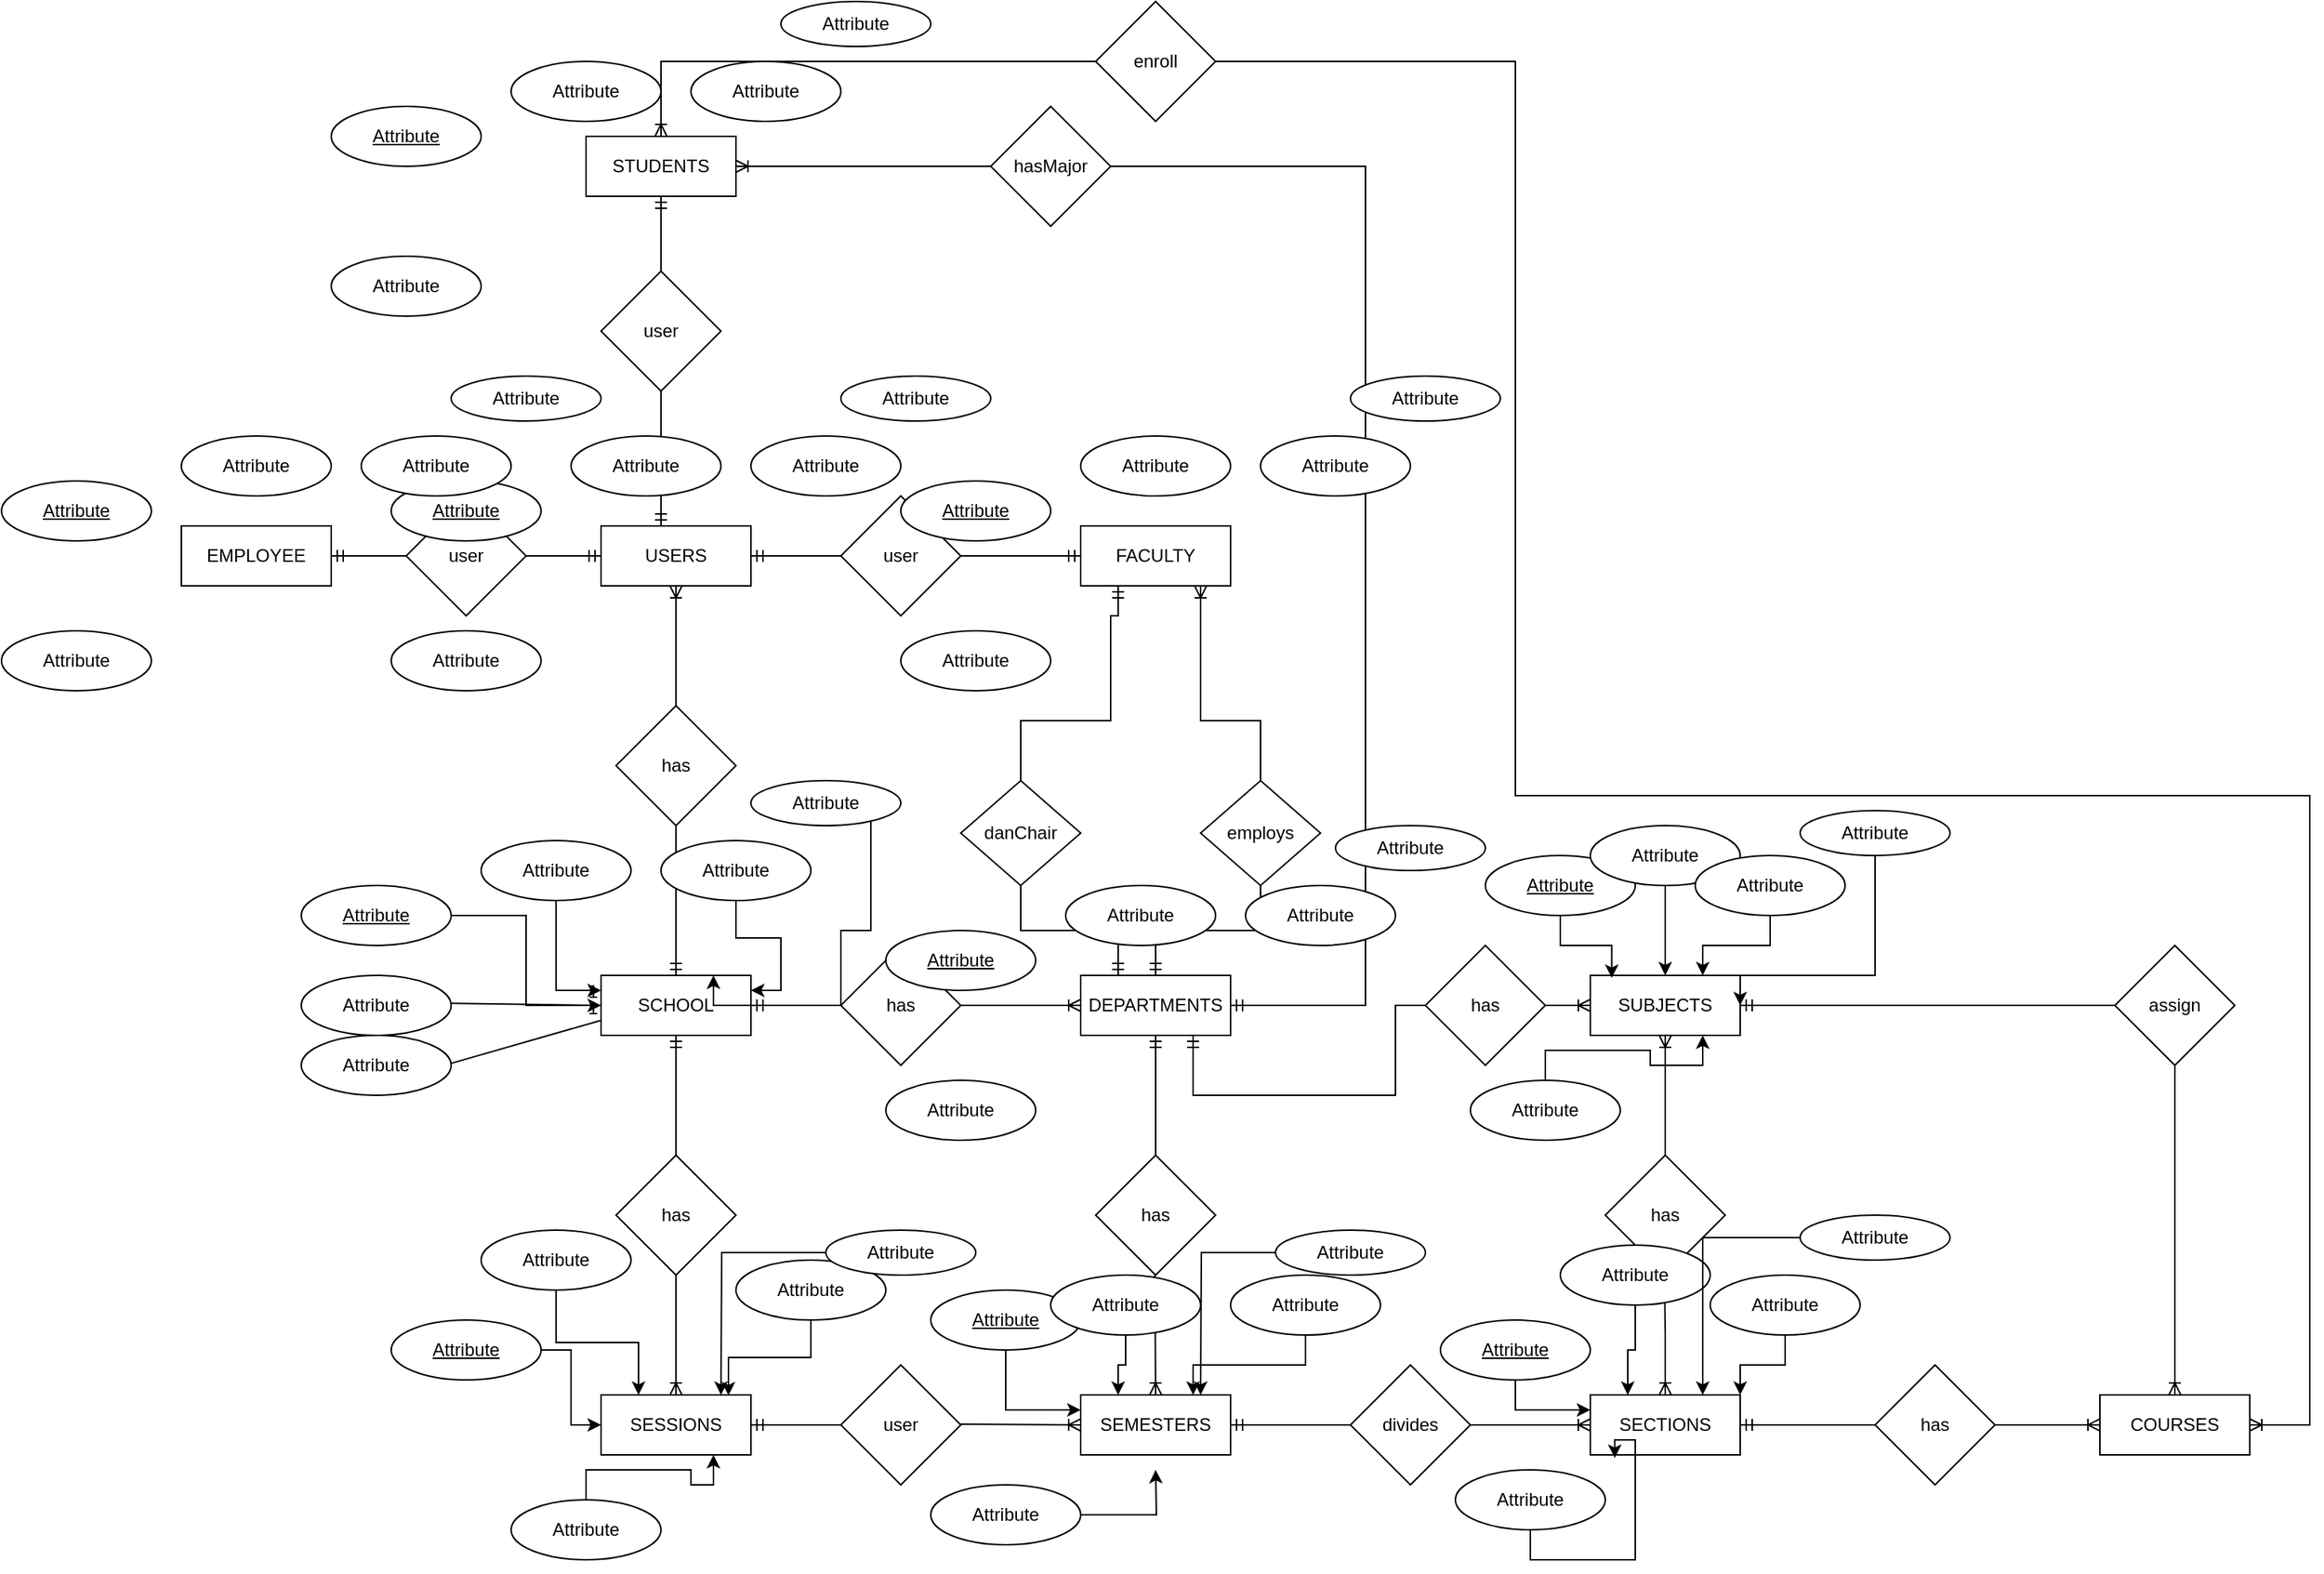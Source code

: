 <mxfile version="21.6.5" type="github">
  <diagram id="R2lEEEUBdFMjLlhIrx00" name="Page-1">
    <mxGraphModel dx="2025" dy="645" grid="1" gridSize="10" guides="1" tooltips="1" connect="1" arrows="1" fold="1" page="1" pageScale="1" pageWidth="850" pageHeight="1100" math="0" shadow="0" extFonts="Permanent Marker^https://fonts.googleapis.com/css?family=Permanent+Marker">
      <root>
        <mxCell id="0" />
        <mxCell id="1" parent="0" />
        <mxCell id="ZyE_ZItKhcC6v-lNAR3k-2" value="SCHOOL" style="whiteSpace=wrap;html=1;align=center;" vertex="1" parent="1">
          <mxGeometry x="290" y="880" width="100" height="40" as="geometry" />
        </mxCell>
        <mxCell id="ZyE_ZItKhcC6v-lNAR3k-3" value="has" style="rhombus;whiteSpace=wrap;html=1;" vertex="1" parent="1">
          <mxGeometry x="300" y="700" width="80" height="80" as="geometry" />
        </mxCell>
        <mxCell id="ZyE_ZItKhcC6v-lNAR3k-5" value="" style="endArrow=none;html=1;rounded=0;entryX=0.5;entryY=1;entryDx=0;entryDy=0;exitX=0.5;exitY=0;exitDx=0;exitDy=0;startArrow=ERmandOne;startFill=0;" edge="1" parent="1" source="ZyE_ZItKhcC6v-lNAR3k-2" target="ZyE_ZItKhcC6v-lNAR3k-3">
          <mxGeometry relative="1" as="geometry">
            <mxPoint x="210" y="850" as="sourcePoint" />
            <mxPoint x="370" y="850" as="targetPoint" />
          </mxGeometry>
        </mxCell>
        <mxCell id="ZyE_ZItKhcC6v-lNAR3k-9" value="USERS" style="whiteSpace=wrap;html=1;align=center;" vertex="1" parent="1">
          <mxGeometry x="290" y="580" width="100" height="40" as="geometry" />
        </mxCell>
        <mxCell id="ZyE_ZItKhcC6v-lNAR3k-11" value="" style="endArrow=none;html=1;rounded=0;exitX=0.5;exitY=1;exitDx=0;exitDy=0;entryX=0.5;entryY=0;entryDx=0;entryDy=0;startArrow=ERoneToMany;startFill=0;" edge="1" parent="1" source="ZyE_ZItKhcC6v-lNAR3k-9" target="ZyE_ZItKhcC6v-lNAR3k-3">
          <mxGeometry relative="1" as="geometry">
            <mxPoint x="450" y="640" as="sourcePoint" />
            <mxPoint x="610" y="640" as="targetPoint" />
          </mxGeometry>
        </mxCell>
        <mxCell id="ZyE_ZItKhcC6v-lNAR3k-13" value="" style="endArrow=none;html=1;rounded=0;exitX=0.4;exitY=0;exitDx=0;exitDy=0;exitPerimeter=0;startArrow=ERmandOne;startFill=0;entryX=0.5;entryY=1;entryDx=0;entryDy=0;" edge="1" parent="1" source="ZyE_ZItKhcC6v-lNAR3k-9" target="ZyE_ZItKhcC6v-lNAR3k-17">
          <mxGeometry relative="1" as="geometry">
            <mxPoint x="450" y="640" as="sourcePoint" />
            <mxPoint x="280" y="520" as="targetPoint" />
          </mxGeometry>
        </mxCell>
        <mxCell id="ZyE_ZItKhcC6v-lNAR3k-17" value="user" style="rhombus;whiteSpace=wrap;html=1;" vertex="1" parent="1">
          <mxGeometry x="290" y="410" width="80" height="80" as="geometry" />
        </mxCell>
        <mxCell id="ZyE_ZItKhcC6v-lNAR3k-24" value="STUDENTS" style="whiteSpace=wrap;html=1;align=center;" vertex="1" parent="1">
          <mxGeometry x="280" y="320" width="100" height="40" as="geometry" />
        </mxCell>
        <mxCell id="ZyE_ZItKhcC6v-lNAR3k-28" value="" style="endArrow=none;html=1;rounded=0;exitX=0.5;exitY=1;exitDx=0;exitDy=0;startArrow=ERmandOne;startFill=0;entryX=0.5;entryY=0;entryDx=0;entryDy=0;" edge="1" parent="1" source="ZyE_ZItKhcC6v-lNAR3k-24" target="ZyE_ZItKhcC6v-lNAR3k-17">
          <mxGeometry relative="1" as="geometry">
            <mxPoint x="280" y="430" as="sourcePoint" />
            <mxPoint x="280" y="430" as="targetPoint" />
          </mxGeometry>
        </mxCell>
        <mxCell id="ZyE_ZItKhcC6v-lNAR3k-30" value="user" style="rhombus;whiteSpace=wrap;html=1;direction=south;" vertex="1" parent="1">
          <mxGeometry x="450" y="560" width="80" height="80" as="geometry" />
        </mxCell>
        <mxCell id="ZyE_ZItKhcC6v-lNAR3k-31" value="FACULTY" style="whiteSpace=wrap;html=1;align=center;" vertex="1" parent="1">
          <mxGeometry x="610" y="580" width="100" height="40" as="geometry" />
        </mxCell>
        <mxCell id="ZyE_ZItKhcC6v-lNAR3k-32" value="" style="endArrow=none;html=1;rounded=0;exitX=0;exitY=0.5;exitDx=0;exitDy=0;startArrow=ERmandOne;startFill=0;entryX=0.5;entryY=0;entryDx=0;entryDy=0;" edge="1" parent="1" source="ZyE_ZItKhcC6v-lNAR3k-31" target="ZyE_ZItKhcC6v-lNAR3k-30">
          <mxGeometry relative="1" as="geometry">
            <mxPoint x="440" y="520" as="sourcePoint" />
            <mxPoint x="440" y="520" as="targetPoint" />
          </mxGeometry>
        </mxCell>
        <mxCell id="ZyE_ZItKhcC6v-lNAR3k-35" value="" style="endArrow=none;html=1;rounded=0;exitX=1;exitY=0.5;exitDx=0;exitDy=0;startArrow=ERmandOne;startFill=0;entryX=0.5;entryY=1;entryDx=0;entryDy=0;" edge="1" parent="1" source="ZyE_ZItKhcC6v-lNAR3k-9" target="ZyE_ZItKhcC6v-lNAR3k-30">
          <mxGeometry relative="1" as="geometry">
            <mxPoint x="360" y="600" as="sourcePoint" />
            <mxPoint x="360" y="540" as="targetPoint" />
          </mxGeometry>
        </mxCell>
        <mxCell id="ZyE_ZItKhcC6v-lNAR3k-37" value="EMPLOYEE" style="whiteSpace=wrap;html=1;align=center;" vertex="1" parent="1">
          <mxGeometry x="10" y="580" width="100" height="40" as="geometry" />
        </mxCell>
        <mxCell id="ZyE_ZItKhcC6v-lNAR3k-38" value="" style="endArrow=none;html=1;rounded=0;exitX=1;exitY=0.5;exitDx=0;exitDy=0;startArrow=ERmandOne;startFill=0;entryX=0.5;entryY=1;entryDx=0;entryDy=0;" edge="1" parent="1" source="ZyE_ZItKhcC6v-lNAR3k-37" target="ZyE_ZItKhcC6v-lNAR3k-36">
          <mxGeometry relative="1" as="geometry">
            <mxPoint x="10" y="600" as="sourcePoint" />
            <mxPoint x="10" y="600" as="targetPoint" />
          </mxGeometry>
        </mxCell>
        <mxCell id="ZyE_ZItKhcC6v-lNAR3k-40" value="" style="endArrow=none;html=1;rounded=0;exitX=0;exitY=0.5;exitDx=0;exitDy=0;startArrow=ERmandOne;startFill=0;" edge="1" parent="1" source="ZyE_ZItKhcC6v-lNAR3k-9" target="ZyE_ZItKhcC6v-lNAR3k-36">
          <mxGeometry relative="1" as="geometry">
            <mxPoint x="250" y="600" as="sourcePoint" />
            <mxPoint x="160" y="600" as="targetPoint" />
          </mxGeometry>
        </mxCell>
        <mxCell id="ZyE_ZItKhcC6v-lNAR3k-36" value="user" style="rhombus;whiteSpace=wrap;html=1;direction=south;" vertex="1" parent="1">
          <mxGeometry x="160" y="560" width="80" height="80" as="geometry" />
        </mxCell>
        <mxCell id="ZyE_ZItKhcC6v-lNAR3k-43" value="SESSIONS" style="whiteSpace=wrap;html=1;align=center;" vertex="1" parent="1">
          <mxGeometry x="290" y="1160" width="100" height="40" as="geometry" />
        </mxCell>
        <mxCell id="ZyE_ZItKhcC6v-lNAR3k-47" value="" style="edgeStyle=orthogonalEdgeStyle;rounded=0;orthogonalLoop=1;jettySize=auto;html=1;endArrow=ERmandOne;endFill=0;" edge="1" parent="1" source="ZyE_ZItKhcC6v-lNAR3k-44" target="ZyE_ZItKhcC6v-lNAR3k-2">
          <mxGeometry relative="1" as="geometry" />
        </mxCell>
        <mxCell id="ZyE_ZItKhcC6v-lNAR3k-48" value="" style="edgeStyle=orthogonalEdgeStyle;rounded=0;orthogonalLoop=1;jettySize=auto;html=1;endArrow=ERoneToMany;endFill=0;" edge="1" parent="1" source="ZyE_ZItKhcC6v-lNAR3k-44" target="ZyE_ZItKhcC6v-lNAR3k-43">
          <mxGeometry relative="1" as="geometry" />
        </mxCell>
        <mxCell id="ZyE_ZItKhcC6v-lNAR3k-44" value="has" style="rhombus;whiteSpace=wrap;html=1;" vertex="1" parent="1">
          <mxGeometry x="300" y="1000" width="80" height="80" as="geometry" />
        </mxCell>
        <mxCell id="ZyE_ZItKhcC6v-lNAR3k-49" value="" style="endArrow=none;html=1;rounded=0;exitX=1;exitY=0.5;exitDx=0;exitDy=0;startArrow=ERmandOne;startFill=0;entryX=0.5;entryY=1;entryDx=0;entryDy=0;" edge="1" target="ZyE_ZItKhcC6v-lNAR3k-50" parent="1">
          <mxGeometry relative="1" as="geometry">
            <mxPoint x="390" y="900" as="sourcePoint" />
            <mxPoint x="360" y="840" as="targetPoint" />
          </mxGeometry>
        </mxCell>
        <mxCell id="ZyE_ZItKhcC6v-lNAR3k-50" value="has" style="rhombus;whiteSpace=wrap;html=1;direction=south;" vertex="1" parent="1">
          <mxGeometry x="450" y="860" width="80" height="80" as="geometry" />
        </mxCell>
        <mxCell id="ZyE_ZItKhcC6v-lNAR3k-51" value="" style="endArrow=none;html=1;rounded=0;exitX=0;exitY=0.5;exitDx=0;exitDy=0;startArrow=ERoneToMany;startFill=0;entryX=0.5;entryY=0;entryDx=0;entryDy=0;" edge="1" source="ZyE_ZItKhcC6v-lNAR3k-52" target="ZyE_ZItKhcC6v-lNAR3k-50" parent="1">
          <mxGeometry relative="1" as="geometry">
            <mxPoint x="440" y="820" as="sourcePoint" />
            <mxPoint x="440" y="820" as="targetPoint" />
          </mxGeometry>
        </mxCell>
        <mxCell id="ZyE_ZItKhcC6v-lNAR3k-52" value="DEPARTMENTS" style="whiteSpace=wrap;html=1;align=center;" vertex="1" parent="1">
          <mxGeometry x="610" y="880" width="100" height="40" as="geometry" />
        </mxCell>
        <mxCell id="ZyE_ZItKhcC6v-lNAR3k-53" value="" style="edgeStyle=orthogonalEdgeStyle;rounded=0;orthogonalLoop=1;jettySize=auto;html=1;endArrow=ERmandOne;endFill=0;" edge="1" source="ZyE_ZItKhcC6v-lNAR3k-54" parent="1">
          <mxGeometry relative="1" as="geometry">
            <mxPoint x="660" y="920" as="targetPoint" />
          </mxGeometry>
        </mxCell>
        <mxCell id="ZyE_ZItKhcC6v-lNAR3k-54" value="has" style="rhombus;whiteSpace=wrap;html=1;" vertex="1" parent="1">
          <mxGeometry x="620" y="1000" width="80" height="80" as="geometry" />
        </mxCell>
        <mxCell id="ZyE_ZItKhcC6v-lNAR3k-55" value="SEMESTERS" style="whiteSpace=wrap;html=1;align=center;" vertex="1" parent="1">
          <mxGeometry x="610" y="1160" width="100" height="40" as="geometry" />
        </mxCell>
        <mxCell id="ZyE_ZItKhcC6v-lNAR3k-56" value="" style="edgeStyle=orthogonalEdgeStyle;rounded=0;orthogonalLoop=1;jettySize=auto;html=1;endArrow=ERoneToMany;endFill=0;entryX=0.5;entryY=0;entryDx=0;entryDy=0;" edge="1" parent="1" target="ZyE_ZItKhcC6v-lNAR3k-55">
          <mxGeometry relative="1" as="geometry">
            <mxPoint x="659.5" y="1080" as="sourcePoint" />
            <mxPoint x="659.5" y="1140" as="targetPoint" />
            <Array as="points" />
          </mxGeometry>
        </mxCell>
        <mxCell id="ZyE_ZItKhcC6v-lNAR3k-61" value="" style="endArrow=none;html=1;rounded=0;exitX=1;exitY=0.5;exitDx=0;exitDy=0;startArrow=ERmandOne;startFill=0;entryX=0.5;entryY=1;entryDx=0;entryDy=0;" edge="1" target="ZyE_ZItKhcC6v-lNAR3k-62" parent="1">
          <mxGeometry relative="1" as="geometry">
            <mxPoint x="390" y="1180" as="sourcePoint" />
            <mxPoint x="360" y="1120" as="targetPoint" />
          </mxGeometry>
        </mxCell>
        <mxCell id="ZyE_ZItKhcC6v-lNAR3k-62" value="user" style="rhombus;whiteSpace=wrap;html=1;direction=south;" vertex="1" parent="1">
          <mxGeometry x="450" y="1140" width="80" height="80" as="geometry" />
        </mxCell>
        <mxCell id="ZyE_ZItKhcC6v-lNAR3k-64" value="" style="endArrow=none;html=1;rounded=0;exitX=0;exitY=0.5;exitDx=0;exitDy=0;startArrow=ERoneToMany;startFill=0;entryX=0.5;entryY=0;entryDx=0;entryDy=0;" edge="1" parent="1" source="ZyE_ZItKhcC6v-lNAR3k-55">
          <mxGeometry relative="1" as="geometry">
            <mxPoint x="610" y="1179.5" as="sourcePoint" />
            <mxPoint x="530" y="1179.5" as="targetPoint" />
          </mxGeometry>
        </mxCell>
        <mxCell id="ZyE_ZItKhcC6v-lNAR3k-69" value="" style="edgeStyle=orthogonalEdgeStyle;rounded=0;orthogonalLoop=1;jettySize=auto;html=1;endArrow=ERoneToMany;endFill=0;" edge="1" parent="1" source="ZyE_ZItKhcC6v-lNAR3k-67" target="ZyE_ZItKhcC6v-lNAR3k-31">
          <mxGeometry relative="1" as="geometry">
            <Array as="points">
              <mxPoint x="730" y="710" />
              <mxPoint x="690" y="710" />
            </Array>
          </mxGeometry>
        </mxCell>
        <mxCell id="ZyE_ZItKhcC6v-lNAR3k-70" value="" style="edgeStyle=orthogonalEdgeStyle;rounded=0;orthogonalLoop=1;jettySize=auto;html=1;endArrow=ERmandOne;endFill=0;" edge="1" parent="1" source="ZyE_ZItKhcC6v-lNAR3k-67" target="ZyE_ZItKhcC6v-lNAR3k-52">
          <mxGeometry relative="1" as="geometry">
            <Array as="points">
              <mxPoint x="730" y="850" />
              <mxPoint x="660" y="850" />
            </Array>
          </mxGeometry>
        </mxCell>
        <mxCell id="ZyE_ZItKhcC6v-lNAR3k-67" value="employs" style="rhombus;whiteSpace=wrap;html=1;" vertex="1" parent="1">
          <mxGeometry x="690" y="750" width="80" height="70" as="geometry" />
        </mxCell>
        <mxCell id="ZyE_ZItKhcC6v-lNAR3k-74" value="" style="edgeStyle=orthogonalEdgeStyle;rounded=0;orthogonalLoop=1;jettySize=auto;html=1;endArrow=ERmandOne;endFill=0;entryX=0.25;entryY=1;entryDx=0;entryDy=0;" edge="1" source="ZyE_ZItKhcC6v-lNAR3k-75" parent="1" target="ZyE_ZItKhcC6v-lNAR3k-31">
          <mxGeometry relative="1" as="geometry">
            <mxPoint x="590" y="620" as="targetPoint" />
            <Array as="points">
              <mxPoint x="570" y="710" />
              <mxPoint x="630" y="710" />
              <mxPoint x="630" y="640" />
              <mxPoint x="635" y="640" />
            </Array>
          </mxGeometry>
        </mxCell>
        <mxCell id="ZyE_ZItKhcC6v-lNAR3k-75" value="danChair" style="rhombus;whiteSpace=wrap;html=1;" vertex="1" parent="1">
          <mxGeometry x="530" y="750" width="80" height="70" as="geometry" />
        </mxCell>
        <mxCell id="ZyE_ZItKhcC6v-lNAR3k-76" value="" style="edgeStyle=orthogonalEdgeStyle;rounded=0;orthogonalLoop=1;jettySize=auto;html=1;endArrow=ERmandOne;endFill=0;entryX=0.25;entryY=0;entryDx=0;entryDy=0;" edge="1" source="ZyE_ZItKhcC6v-lNAR3k-75" parent="1" target="ZyE_ZItKhcC6v-lNAR3k-52">
          <mxGeometry relative="1" as="geometry">
            <mxPoint x="560" y="880" as="targetPoint" />
          </mxGeometry>
        </mxCell>
        <mxCell id="ZyE_ZItKhcC6v-lNAR3k-79" value="" style="edgeStyle=orthogonalEdgeStyle;rounded=0;orthogonalLoop=1;jettySize=auto;html=1;endArrow=ERoneToMany;endFill=0;" edge="1" parent="1" source="ZyE_ZItKhcC6v-lNAR3k-77" target="ZyE_ZItKhcC6v-lNAR3k-24">
          <mxGeometry relative="1" as="geometry" />
        </mxCell>
        <mxCell id="ZyE_ZItKhcC6v-lNAR3k-77" value="hasMajor" style="rhombus;whiteSpace=wrap;html=1;" vertex="1" parent="1">
          <mxGeometry x="550" y="300" width="80" height="80" as="geometry" />
        </mxCell>
        <mxCell id="ZyE_ZItKhcC6v-lNAR3k-80" value="" style="endArrow=ERmandOne;html=1;rounded=0;exitX=1;exitY=0.5;exitDx=0;exitDy=0;entryX=1;entryY=0.5;entryDx=0;entryDy=0;endFill=0;" edge="1" parent="1">
          <mxGeometry relative="1" as="geometry">
            <mxPoint x="630" y="340" as="sourcePoint" />
            <mxPoint x="710" y="900" as="targetPoint" />
            <Array as="points">
              <mxPoint x="800" y="340" />
              <mxPoint x="800" y="900" />
            </Array>
          </mxGeometry>
        </mxCell>
        <mxCell id="ZyE_ZItKhcC6v-lNAR3k-84" value="" style="edgeStyle=orthogonalEdgeStyle;rounded=0;orthogonalLoop=1;jettySize=auto;html=1;endArrow=ERoneToMany;endFill=0;" edge="1" parent="1" source="ZyE_ZItKhcC6v-lNAR3k-82" target="ZyE_ZItKhcC6v-lNAR3k-24">
          <mxGeometry relative="1" as="geometry" />
        </mxCell>
        <mxCell id="ZyE_ZItKhcC6v-lNAR3k-82" value="enroll" style="rhombus;whiteSpace=wrap;html=1;" vertex="1" parent="1">
          <mxGeometry x="620" y="230" width="80" height="80" as="geometry" />
        </mxCell>
        <mxCell id="ZyE_ZItKhcC6v-lNAR3k-85" value="" style="endArrow=ERoneToMany;html=1;rounded=0;exitX=1;exitY=0.5;exitDx=0;exitDy=0;endFill=0;entryX=1;entryY=0.5;entryDx=0;entryDy=0;" edge="1" parent="1" source="ZyE_ZItKhcC6v-lNAR3k-82" target="ZyE_ZItKhcC6v-lNAR3k-97">
          <mxGeometry relative="1" as="geometry">
            <mxPoint x="730" y="270" as="sourcePoint" />
            <mxPoint x="1420" y="1180" as="targetPoint" />
            <Array as="points">
              <mxPoint x="900" y="270" />
              <mxPoint x="900" y="760" />
              <mxPoint x="1430" y="760" />
              <mxPoint x="1430" y="1180" />
            </Array>
          </mxGeometry>
        </mxCell>
        <mxCell id="ZyE_ZItKhcC6v-lNAR3k-86" value="" style="endArrow=none;html=1;rounded=0;exitX=1;exitY=0.5;exitDx=0;exitDy=0;startArrow=ERmandOne;startFill=0;entryX=0.5;entryY=1;entryDx=0;entryDy=0;exitPerimeter=0;" edge="1" target="ZyE_ZItKhcC6v-lNAR3k-87" parent="1" source="ZyE_ZItKhcC6v-lNAR3k-55">
          <mxGeometry relative="1" as="geometry">
            <mxPoint x="720" y="1180" as="sourcePoint" />
            <mxPoint x="690" y="1120" as="targetPoint" />
          </mxGeometry>
        </mxCell>
        <mxCell id="ZyE_ZItKhcC6v-lNAR3k-87" value="divides" style="rhombus;whiteSpace=wrap;html=1;direction=south;" vertex="1" parent="1">
          <mxGeometry x="790" y="1140" width="80" height="80" as="geometry" />
        </mxCell>
        <mxCell id="ZyE_ZItKhcC6v-lNAR3k-88" value="" style="endArrow=none;html=1;rounded=0;exitX=0;exitY=0.5;exitDx=0;exitDy=0;startArrow=ERoneToMany;startFill=0;entryX=0.5;entryY=0;entryDx=0;entryDy=0;" edge="1" source="ZyE_ZItKhcC6v-lNAR3k-89" parent="1" target="ZyE_ZItKhcC6v-lNAR3k-87">
          <mxGeometry relative="1" as="geometry">
            <mxPoint x="940" y="1179.5" as="sourcePoint" />
            <mxPoint x="880" y="1140" as="targetPoint" />
          </mxGeometry>
        </mxCell>
        <mxCell id="ZyE_ZItKhcC6v-lNAR3k-89" value="SECTIONS" style="whiteSpace=wrap;html=1;align=center;" vertex="1" parent="1">
          <mxGeometry x="950" y="1160" width="100" height="40" as="geometry" />
        </mxCell>
        <mxCell id="ZyE_ZItKhcC6v-lNAR3k-90" value="" style="endArrow=none;html=1;rounded=0;exitX=0.75;exitY=1;exitDx=0;exitDy=0;startArrow=ERmandOne;startFill=0;entryX=0.5;entryY=1;entryDx=0;entryDy=0;" edge="1" target="ZyE_ZItKhcC6v-lNAR3k-91" parent="1" source="ZyE_ZItKhcC6v-lNAR3k-52">
          <mxGeometry relative="1" as="geometry">
            <mxPoint x="710" y="1030" as="sourcePoint" />
            <mxPoint x="690" y="970" as="targetPoint" />
            <Array as="points">
              <mxPoint x="685" y="960" />
              <mxPoint x="820" y="960" />
              <mxPoint x="820" y="900" />
            </Array>
          </mxGeometry>
        </mxCell>
        <mxCell id="ZyE_ZItKhcC6v-lNAR3k-91" value="has" style="rhombus;whiteSpace=wrap;html=1;direction=south;" vertex="1" parent="1">
          <mxGeometry x="840" y="860" width="80" height="80" as="geometry" />
        </mxCell>
        <mxCell id="ZyE_ZItKhcC6v-lNAR3k-92" value="" style="endArrow=none;html=1;rounded=0;exitX=0;exitY=0.5;exitDx=0;exitDy=0;startArrow=ERoneToMany;startFill=0;entryX=0.5;entryY=0;entryDx=0;entryDy=0;" edge="1" source="ZyE_ZItKhcC6v-lNAR3k-93" parent="1" target="ZyE_ZItKhcC6v-lNAR3k-91">
          <mxGeometry relative="1" as="geometry">
            <mxPoint x="940" y="1029.5" as="sourcePoint" />
            <mxPoint x="860" y="1029.5" as="targetPoint" />
          </mxGeometry>
        </mxCell>
        <mxCell id="ZyE_ZItKhcC6v-lNAR3k-93" value="SUBJECTS" style="whiteSpace=wrap;html=1;align=center;" vertex="1" parent="1">
          <mxGeometry x="950" y="880" width="100" height="40" as="geometry" />
        </mxCell>
        <mxCell id="ZyE_ZItKhcC6v-lNAR3k-94" value="" style="endArrow=none;html=1;rounded=0;exitX=1;exitY=0.5;exitDx=0;exitDy=0;startArrow=ERmandOne;startFill=0;entryX=0.5;entryY=1;entryDx=0;entryDy=0;exitPerimeter=0;" edge="1" target="ZyE_ZItKhcC6v-lNAR3k-95" parent="1">
          <mxGeometry relative="1" as="geometry">
            <mxPoint x="1050" y="1180" as="sourcePoint" />
            <mxPoint x="1030" y="1120" as="targetPoint" />
          </mxGeometry>
        </mxCell>
        <mxCell id="ZyE_ZItKhcC6v-lNAR3k-95" value="has" style="rhombus;whiteSpace=wrap;html=1;direction=south;" vertex="1" parent="1">
          <mxGeometry x="1140" y="1140" width="80" height="80" as="geometry" />
        </mxCell>
        <mxCell id="ZyE_ZItKhcC6v-lNAR3k-96" value="" style="endArrow=none;html=1;rounded=0;exitX=0;exitY=0.5;exitDx=0;exitDy=0;startArrow=ERoneToMany;startFill=0;entryX=0.5;entryY=0;entryDx=0;entryDy=0;" edge="1" source="ZyE_ZItKhcC6v-lNAR3k-97" target="ZyE_ZItKhcC6v-lNAR3k-95" parent="1">
          <mxGeometry relative="1" as="geometry">
            <mxPoint x="1280" y="1179.5" as="sourcePoint" />
            <mxPoint x="1220" y="1140" as="targetPoint" />
          </mxGeometry>
        </mxCell>
        <mxCell id="ZyE_ZItKhcC6v-lNAR3k-97" value="COURSES" style="whiteSpace=wrap;html=1;align=center;" vertex="1" parent="1">
          <mxGeometry x="1290" y="1160" width="100" height="40" as="geometry" />
        </mxCell>
        <mxCell id="ZyE_ZItKhcC6v-lNAR3k-98" value="" style="endArrow=none;html=1;rounded=0;exitX=1;exitY=0.5;exitDx=0;exitDy=0;startArrow=ERmandOne;startFill=0;entryX=0.5;entryY=1;entryDx=0;entryDy=0;" edge="1" target="ZyE_ZItKhcC6v-lNAR3k-99" parent="1" source="ZyE_ZItKhcC6v-lNAR3k-93">
          <mxGeometry relative="1" as="geometry">
            <mxPoint x="1080" y="1010" as="sourcePoint" />
            <mxPoint x="1060" y="950" as="targetPoint" />
            <Array as="points" />
          </mxGeometry>
        </mxCell>
        <mxCell id="ZyE_ZItKhcC6v-lNAR3k-99" value="assign" style="rhombus;whiteSpace=wrap;html=1;direction=south;" vertex="1" parent="1">
          <mxGeometry x="1300" y="860" width="80" height="80" as="geometry" />
        </mxCell>
        <mxCell id="ZyE_ZItKhcC6v-lNAR3k-100" value="" style="endArrow=none;html=1;rounded=0;startArrow=ERoneToMany;startFill=0;entryX=1;entryY=0.5;entryDx=0;entryDy=0;exitX=0.5;exitY=0;exitDx=0;exitDy=0;" edge="1" source="ZyE_ZItKhcC6v-lNAR3k-97" target="ZyE_ZItKhcC6v-lNAR3k-99" parent="1">
          <mxGeometry relative="1" as="geometry">
            <mxPoint x="1330" y="1170" as="sourcePoint" />
            <mxPoint x="1250" y="970" as="targetPoint" />
            <Array as="points">
              <mxPoint x="1340" y="1100" />
            </Array>
          </mxGeometry>
        </mxCell>
        <mxCell id="ZyE_ZItKhcC6v-lNAR3k-103" value="" style="edgeStyle=orthogonalEdgeStyle;rounded=0;orthogonalLoop=1;jettySize=auto;html=1;endArrow=ERoneToMany;endFill=0;" edge="1" source="ZyE_ZItKhcC6v-lNAR3k-104" parent="1">
          <mxGeometry relative="1" as="geometry">
            <mxPoint x="1000" y="920" as="targetPoint" />
          </mxGeometry>
        </mxCell>
        <mxCell id="ZyE_ZItKhcC6v-lNAR3k-104" value="has" style="rhombus;whiteSpace=wrap;html=1;" vertex="1" parent="1">
          <mxGeometry x="960" y="1000" width="80" height="80" as="geometry" />
        </mxCell>
        <mxCell id="ZyE_ZItKhcC6v-lNAR3k-105" value="" style="edgeStyle=orthogonalEdgeStyle;rounded=0;orthogonalLoop=1;jettySize=auto;html=1;endArrow=ERoneToMany;endFill=0;entryX=0.5;entryY=0;entryDx=0;entryDy=0;" edge="1" parent="1">
          <mxGeometry relative="1" as="geometry">
            <mxPoint x="999.5" y="1080" as="sourcePoint" />
            <mxPoint x="1000" y="1160" as="targetPoint" />
            <Array as="points" />
          </mxGeometry>
        </mxCell>
        <mxCell id="ZyE_ZItKhcC6v-lNAR3k-128" style="edgeStyle=orthogonalEdgeStyle;rounded=0;orthogonalLoop=1;jettySize=auto;html=1;entryX=0;entryY=0.25;entryDx=0;entryDy=0;" edge="1" parent="1" source="ZyE_ZItKhcC6v-lNAR3k-106" target="ZyE_ZItKhcC6v-lNAR3k-2">
          <mxGeometry relative="1" as="geometry" />
        </mxCell>
        <mxCell id="ZyE_ZItKhcC6v-lNAR3k-106" value="Attribute" style="ellipse;whiteSpace=wrap;html=1;align=center;" vertex="1" parent="1">
          <mxGeometry x="210" y="790" width="100" height="40" as="geometry" />
        </mxCell>
        <mxCell id="ZyE_ZItKhcC6v-lNAR3k-127" style="edgeStyle=orthogonalEdgeStyle;rounded=0;orthogonalLoop=1;jettySize=auto;html=1;entryX=0;entryY=0.5;entryDx=0;entryDy=0;" edge="1" parent="1" source="ZyE_ZItKhcC6v-lNAR3k-107" target="ZyE_ZItKhcC6v-lNAR3k-2">
          <mxGeometry relative="1" as="geometry" />
        </mxCell>
        <mxCell id="ZyE_ZItKhcC6v-lNAR3k-107" value="Attribute" style="ellipse;whiteSpace=wrap;html=1;align=center;fontStyle=4;" vertex="1" parent="1">
          <mxGeometry x="90" y="820" width="100" height="40" as="geometry" />
        </mxCell>
        <mxCell id="ZyE_ZItKhcC6v-lNAR3k-129" style="edgeStyle=orthogonalEdgeStyle;rounded=0;orthogonalLoop=1;jettySize=auto;html=1;entryX=1;entryY=0.25;entryDx=0;entryDy=0;" edge="1" parent="1" source="ZyE_ZItKhcC6v-lNAR3k-113" target="ZyE_ZItKhcC6v-lNAR3k-2">
          <mxGeometry relative="1" as="geometry" />
        </mxCell>
        <mxCell id="ZyE_ZItKhcC6v-lNAR3k-113" value="Attribute" style="ellipse;whiteSpace=wrap;html=1;align=center;" vertex="1" parent="1">
          <mxGeometry x="330" y="790" width="100" height="40" as="geometry" />
        </mxCell>
        <mxCell id="ZyE_ZItKhcC6v-lNAR3k-130" style="edgeStyle=orthogonalEdgeStyle;rounded=0;orthogonalLoop=1;jettySize=auto;html=1;entryX=0.75;entryY=0;entryDx=0;entryDy=0;" edge="1" parent="1" source="ZyE_ZItKhcC6v-lNAR3k-116" target="ZyE_ZItKhcC6v-lNAR3k-2">
          <mxGeometry relative="1" as="geometry">
            <mxPoint x="410" y="900" as="targetPoint" />
            <Array as="points">
              <mxPoint x="470" y="850" />
              <mxPoint x="450" y="850" />
              <mxPoint x="450" y="900" />
              <mxPoint x="365" y="900" />
            </Array>
          </mxGeometry>
        </mxCell>
        <mxCell id="ZyE_ZItKhcC6v-lNAR3k-116" value="Attribute" style="ellipse;whiteSpace=wrap;html=1;align=center;" vertex="1" parent="1">
          <mxGeometry x="390" y="750" width="100" height="30" as="geometry" />
        </mxCell>
        <mxCell id="ZyE_ZItKhcC6v-lNAR3k-118" value="Attribute" style="ellipse;whiteSpace=wrap;html=1;align=center;" vertex="1" parent="1">
          <mxGeometry x="90" y="920" width="100" height="40" as="geometry" />
        </mxCell>
        <mxCell id="ZyE_ZItKhcC6v-lNAR3k-123" value="" style="endArrow=none;html=1;rounded=0;entryX=0;entryY=0.75;entryDx=0;entryDy=0;" edge="1" parent="1" target="ZyE_ZItKhcC6v-lNAR3k-2">
          <mxGeometry relative="1" as="geometry">
            <mxPoint x="190" y="938.67" as="sourcePoint" />
            <mxPoint x="350" y="938.67" as="targetPoint" />
          </mxGeometry>
        </mxCell>
        <mxCell id="ZyE_ZItKhcC6v-lNAR3k-124" value="1" style="resizable=0;html=1;whiteSpace=wrap;align=right;verticalAlign=bottom;" connectable="0" vertex="1" parent="ZyE_ZItKhcC6v-lNAR3k-123">
          <mxGeometry x="1" relative="1" as="geometry" />
        </mxCell>
        <mxCell id="ZyE_ZItKhcC6v-lNAR3k-132" value="" style="endArrow=none;html=1;rounded=0;entryX=0;entryY=0.5;entryDx=0;entryDy=0;" edge="1" parent="1" target="ZyE_ZItKhcC6v-lNAR3k-2">
          <mxGeometry relative="1" as="geometry">
            <mxPoint x="190" y="898.67" as="sourcePoint" />
            <mxPoint x="290" y="870" as="targetPoint" />
          </mxGeometry>
        </mxCell>
        <mxCell id="ZyE_ZItKhcC6v-lNAR3k-133" value="1" style="resizable=0;html=1;whiteSpace=wrap;align=right;verticalAlign=bottom;" connectable="0" vertex="1" parent="ZyE_ZItKhcC6v-lNAR3k-132">
          <mxGeometry x="1" relative="1" as="geometry" />
        </mxCell>
        <mxCell id="ZyE_ZItKhcC6v-lNAR3k-134" value="Attribute" style="ellipse;whiteSpace=wrap;html=1;align=center;" vertex="1" parent="1">
          <mxGeometry x="90" y="880" width="100" height="40" as="geometry" />
        </mxCell>
        <mxCell id="ZyE_ZItKhcC6v-lNAR3k-193" style="edgeStyle=orthogonalEdgeStyle;rounded=0;orthogonalLoop=1;jettySize=auto;html=1;entryX=0.75;entryY=1;entryDx=0;entryDy=0;" edge="1" parent="1" source="ZyE_ZItKhcC6v-lNAR3k-137" target="ZyE_ZItKhcC6v-lNAR3k-43">
          <mxGeometry relative="1" as="geometry" />
        </mxCell>
        <mxCell id="ZyE_ZItKhcC6v-lNAR3k-137" value="Attribute" style="ellipse;whiteSpace=wrap;html=1;align=center;" vertex="1" parent="1">
          <mxGeometry x="230" y="1230" width="100" height="40" as="geometry" />
        </mxCell>
        <mxCell id="ZyE_ZItKhcC6v-lNAR3k-194" style="edgeStyle=orthogonalEdgeStyle;rounded=0;orthogonalLoop=1;jettySize=auto;html=1;entryX=0;entryY=0.5;entryDx=0;entryDy=0;" edge="1" parent="1" source="ZyE_ZItKhcC6v-lNAR3k-138" target="ZyE_ZItKhcC6v-lNAR3k-43">
          <mxGeometry relative="1" as="geometry" />
        </mxCell>
        <mxCell id="ZyE_ZItKhcC6v-lNAR3k-138" value="Attribute" style="ellipse;whiteSpace=wrap;html=1;align=center;fontStyle=4;" vertex="1" parent="1">
          <mxGeometry x="150" y="1110" width="100" height="40" as="geometry" />
        </mxCell>
        <mxCell id="ZyE_ZItKhcC6v-lNAR3k-195" style="edgeStyle=orthogonalEdgeStyle;rounded=0;orthogonalLoop=1;jettySize=auto;html=1;entryX=0.25;entryY=0;entryDx=0;entryDy=0;" edge="1" parent="1" source="ZyE_ZItKhcC6v-lNAR3k-139" target="ZyE_ZItKhcC6v-lNAR3k-43">
          <mxGeometry relative="1" as="geometry" />
        </mxCell>
        <mxCell id="ZyE_ZItKhcC6v-lNAR3k-139" value="Attribute" style="ellipse;whiteSpace=wrap;html=1;align=center;" vertex="1" parent="1">
          <mxGeometry x="210" y="1050" width="100" height="40" as="geometry" />
        </mxCell>
        <mxCell id="ZyE_ZItKhcC6v-lNAR3k-196" style="edgeStyle=orthogonalEdgeStyle;rounded=0;orthogonalLoop=1;jettySize=auto;html=1;entryX=0.85;entryY=0.008;entryDx=0;entryDy=0;entryPerimeter=0;" edge="1" parent="1" source="ZyE_ZItKhcC6v-lNAR3k-140" target="ZyE_ZItKhcC6v-lNAR3k-43">
          <mxGeometry relative="1" as="geometry" />
        </mxCell>
        <mxCell id="ZyE_ZItKhcC6v-lNAR3k-140" value="Attribute" style="ellipse;whiteSpace=wrap;html=1;align=center;" vertex="1" parent="1">
          <mxGeometry x="380" y="1070" width="100" height="40" as="geometry" />
        </mxCell>
        <mxCell id="ZyE_ZItKhcC6v-lNAR3k-197" style="edgeStyle=orthogonalEdgeStyle;rounded=0;orthogonalLoop=1;jettySize=auto;html=1;" edge="1" parent="1" source="ZyE_ZItKhcC6v-lNAR3k-141">
          <mxGeometry relative="1" as="geometry">
            <mxPoint x="370" y="1160" as="targetPoint" />
          </mxGeometry>
        </mxCell>
        <mxCell id="ZyE_ZItKhcC6v-lNAR3k-141" value="Attribute" style="ellipse;whiteSpace=wrap;html=1;align=center;" vertex="1" parent="1">
          <mxGeometry x="440" y="1050" width="100" height="30" as="geometry" />
        </mxCell>
        <mxCell id="ZyE_ZItKhcC6v-lNAR3k-192" style="edgeStyle=orthogonalEdgeStyle;rounded=0;orthogonalLoop=1;jettySize=auto;html=1;" edge="1" parent="1" source="ZyE_ZItKhcC6v-lNAR3k-142">
          <mxGeometry relative="1" as="geometry">
            <mxPoint x="660" y="1210" as="targetPoint" />
          </mxGeometry>
        </mxCell>
        <mxCell id="ZyE_ZItKhcC6v-lNAR3k-142" value="Attribute" style="ellipse;whiteSpace=wrap;html=1;align=center;" vertex="1" parent="1">
          <mxGeometry x="510" y="1220" width="100" height="40" as="geometry" />
        </mxCell>
        <mxCell id="ZyE_ZItKhcC6v-lNAR3k-188" style="edgeStyle=orthogonalEdgeStyle;rounded=0;orthogonalLoop=1;jettySize=auto;html=1;entryX=0;entryY=0.25;entryDx=0;entryDy=0;" edge="1" parent="1" source="ZyE_ZItKhcC6v-lNAR3k-143" target="ZyE_ZItKhcC6v-lNAR3k-55">
          <mxGeometry relative="1" as="geometry" />
        </mxCell>
        <mxCell id="ZyE_ZItKhcC6v-lNAR3k-143" value="Attribute" style="ellipse;whiteSpace=wrap;html=1;align=center;fontStyle=4;" vertex="1" parent="1">
          <mxGeometry x="510" y="1090" width="100" height="40" as="geometry" />
        </mxCell>
        <mxCell id="ZyE_ZItKhcC6v-lNAR3k-189" style="edgeStyle=orthogonalEdgeStyle;rounded=0;orthogonalLoop=1;jettySize=auto;html=1;entryX=0.25;entryY=0;entryDx=0;entryDy=0;" edge="1" parent="1" source="ZyE_ZItKhcC6v-lNAR3k-144" target="ZyE_ZItKhcC6v-lNAR3k-55">
          <mxGeometry relative="1" as="geometry" />
        </mxCell>
        <mxCell id="ZyE_ZItKhcC6v-lNAR3k-144" value="Attribute" style="ellipse;whiteSpace=wrap;html=1;align=center;" vertex="1" parent="1">
          <mxGeometry x="590" y="1080" width="100" height="40" as="geometry" />
        </mxCell>
        <mxCell id="ZyE_ZItKhcC6v-lNAR3k-190" style="edgeStyle=orthogonalEdgeStyle;rounded=0;orthogonalLoop=1;jettySize=auto;html=1;entryX=0.75;entryY=0;entryDx=0;entryDy=0;" edge="1" parent="1" source="ZyE_ZItKhcC6v-lNAR3k-145" target="ZyE_ZItKhcC6v-lNAR3k-55">
          <mxGeometry relative="1" as="geometry" />
        </mxCell>
        <mxCell id="ZyE_ZItKhcC6v-lNAR3k-145" value="Attribute" style="ellipse;whiteSpace=wrap;html=1;align=center;" vertex="1" parent="1">
          <mxGeometry x="710" y="1080" width="100" height="40" as="geometry" />
        </mxCell>
        <mxCell id="ZyE_ZItKhcC6v-lNAR3k-191" style="edgeStyle=orthogonalEdgeStyle;rounded=0;orthogonalLoop=1;jettySize=auto;html=1;" edge="1" parent="1" source="ZyE_ZItKhcC6v-lNAR3k-146">
          <mxGeometry relative="1" as="geometry">
            <mxPoint x="690" y="1160" as="targetPoint" />
          </mxGeometry>
        </mxCell>
        <mxCell id="ZyE_ZItKhcC6v-lNAR3k-146" value="Attribute" style="ellipse;whiteSpace=wrap;html=1;align=center;" vertex="1" parent="1">
          <mxGeometry x="740" y="1050" width="100" height="30" as="geometry" />
        </mxCell>
        <mxCell id="ZyE_ZItKhcC6v-lNAR3k-187" style="edgeStyle=orthogonalEdgeStyle;rounded=0;orthogonalLoop=1;jettySize=auto;html=1;exitX=0.5;exitY=1;exitDx=0;exitDy=0;entryX=0.163;entryY=1.052;entryDx=0;entryDy=0;entryPerimeter=0;" edge="1" parent="1" source="ZyE_ZItKhcC6v-lNAR3k-147" target="ZyE_ZItKhcC6v-lNAR3k-89">
          <mxGeometry relative="1" as="geometry" />
        </mxCell>
        <mxCell id="ZyE_ZItKhcC6v-lNAR3k-147" value="Attribute" style="ellipse;whiteSpace=wrap;html=1;align=center;" vertex="1" parent="1">
          <mxGeometry x="860" y="1210" width="100" height="40" as="geometry" />
        </mxCell>
        <mxCell id="ZyE_ZItKhcC6v-lNAR3k-182" style="edgeStyle=orthogonalEdgeStyle;rounded=0;orthogonalLoop=1;jettySize=auto;html=1;entryX=0;entryY=0.25;entryDx=0;entryDy=0;" edge="1" parent="1" source="ZyE_ZItKhcC6v-lNAR3k-148" target="ZyE_ZItKhcC6v-lNAR3k-89">
          <mxGeometry relative="1" as="geometry" />
        </mxCell>
        <mxCell id="ZyE_ZItKhcC6v-lNAR3k-148" value="Attribute" style="ellipse;whiteSpace=wrap;html=1;align=center;fontStyle=4;" vertex="1" parent="1">
          <mxGeometry x="850" y="1110" width="100" height="40" as="geometry" />
        </mxCell>
        <mxCell id="ZyE_ZItKhcC6v-lNAR3k-184" style="edgeStyle=orthogonalEdgeStyle;rounded=0;orthogonalLoop=1;jettySize=auto;html=1;entryX=0.25;entryY=0;entryDx=0;entryDy=0;" edge="1" parent="1" source="ZyE_ZItKhcC6v-lNAR3k-149" target="ZyE_ZItKhcC6v-lNAR3k-89">
          <mxGeometry relative="1" as="geometry" />
        </mxCell>
        <mxCell id="ZyE_ZItKhcC6v-lNAR3k-149" value="Attribute" style="ellipse;whiteSpace=wrap;html=1;align=center;" vertex="1" parent="1">
          <mxGeometry x="930" y="1060" width="100" height="40" as="geometry" />
        </mxCell>
        <mxCell id="ZyE_ZItKhcC6v-lNAR3k-185" style="edgeStyle=orthogonalEdgeStyle;rounded=0;orthogonalLoop=1;jettySize=auto;html=1;entryX=1;entryY=0;entryDx=0;entryDy=0;" edge="1" parent="1" source="ZyE_ZItKhcC6v-lNAR3k-150" target="ZyE_ZItKhcC6v-lNAR3k-89">
          <mxGeometry relative="1" as="geometry" />
        </mxCell>
        <mxCell id="ZyE_ZItKhcC6v-lNAR3k-150" value="Attribute" style="ellipse;whiteSpace=wrap;html=1;align=center;" vertex="1" parent="1">
          <mxGeometry x="1030" y="1080" width="100" height="40" as="geometry" />
        </mxCell>
        <mxCell id="ZyE_ZItKhcC6v-lNAR3k-186" style="edgeStyle=orthogonalEdgeStyle;rounded=0;orthogonalLoop=1;jettySize=auto;html=1;entryX=0.75;entryY=0;entryDx=0;entryDy=0;" edge="1" parent="1" source="ZyE_ZItKhcC6v-lNAR3k-151" target="ZyE_ZItKhcC6v-lNAR3k-89">
          <mxGeometry relative="1" as="geometry" />
        </mxCell>
        <mxCell id="ZyE_ZItKhcC6v-lNAR3k-151" value="Attribute" style="ellipse;whiteSpace=wrap;html=1;align=center;" vertex="1" parent="1">
          <mxGeometry x="1090" y="1040" width="100" height="30" as="geometry" />
        </mxCell>
        <mxCell id="ZyE_ZItKhcC6v-lNAR3k-198" style="edgeStyle=orthogonalEdgeStyle;rounded=0;orthogonalLoop=1;jettySize=auto;html=1;entryX=0.75;entryY=1;entryDx=0;entryDy=0;" edge="1" parent="1" source="ZyE_ZItKhcC6v-lNAR3k-152" target="ZyE_ZItKhcC6v-lNAR3k-93">
          <mxGeometry relative="1" as="geometry">
            <mxPoint x="1030" y="930" as="targetPoint" />
          </mxGeometry>
        </mxCell>
        <mxCell id="ZyE_ZItKhcC6v-lNAR3k-152" value="Attribute" style="ellipse;whiteSpace=wrap;html=1;align=center;" vertex="1" parent="1">
          <mxGeometry x="870" y="950" width="100" height="40" as="geometry" />
        </mxCell>
        <mxCell id="ZyE_ZItKhcC6v-lNAR3k-199" style="edgeStyle=orthogonalEdgeStyle;rounded=0;orthogonalLoop=1;jettySize=auto;html=1;entryX=0.143;entryY=0.042;entryDx=0;entryDy=0;entryPerimeter=0;" edge="1" parent="1" source="ZyE_ZItKhcC6v-lNAR3k-153" target="ZyE_ZItKhcC6v-lNAR3k-93">
          <mxGeometry relative="1" as="geometry" />
        </mxCell>
        <mxCell id="ZyE_ZItKhcC6v-lNAR3k-153" value="Attribute" style="ellipse;whiteSpace=wrap;html=1;align=center;fontStyle=4;" vertex="1" parent="1">
          <mxGeometry x="880" y="800" width="100" height="40" as="geometry" />
        </mxCell>
        <mxCell id="ZyE_ZItKhcC6v-lNAR3k-200" style="edgeStyle=orthogonalEdgeStyle;rounded=0;orthogonalLoop=1;jettySize=auto;html=1;entryX=0.5;entryY=0;entryDx=0;entryDy=0;" edge="1" parent="1" source="ZyE_ZItKhcC6v-lNAR3k-154" target="ZyE_ZItKhcC6v-lNAR3k-93">
          <mxGeometry relative="1" as="geometry" />
        </mxCell>
        <mxCell id="ZyE_ZItKhcC6v-lNAR3k-154" value="Attribute" style="ellipse;whiteSpace=wrap;html=1;align=center;" vertex="1" parent="1">
          <mxGeometry x="950" y="780" width="100" height="40" as="geometry" />
        </mxCell>
        <mxCell id="ZyE_ZItKhcC6v-lNAR3k-201" style="edgeStyle=orthogonalEdgeStyle;rounded=0;orthogonalLoop=1;jettySize=auto;html=1;entryX=0.75;entryY=0;entryDx=0;entryDy=0;" edge="1" parent="1" source="ZyE_ZItKhcC6v-lNAR3k-155" target="ZyE_ZItKhcC6v-lNAR3k-93">
          <mxGeometry relative="1" as="geometry" />
        </mxCell>
        <mxCell id="ZyE_ZItKhcC6v-lNAR3k-155" value="Attribute" style="ellipse;whiteSpace=wrap;html=1;align=center;" vertex="1" parent="1">
          <mxGeometry x="1020" y="800" width="100" height="40" as="geometry" />
        </mxCell>
        <mxCell id="ZyE_ZItKhcC6v-lNAR3k-202" style="edgeStyle=orthogonalEdgeStyle;rounded=0;orthogonalLoop=1;jettySize=auto;html=1;entryX=1;entryY=0.5;entryDx=0;entryDy=0;" edge="1" parent="1" source="ZyE_ZItKhcC6v-lNAR3k-156" target="ZyE_ZItKhcC6v-lNAR3k-93">
          <mxGeometry relative="1" as="geometry">
            <Array as="points">
              <mxPoint x="1140" y="880" />
              <mxPoint x="1050" y="880" />
            </Array>
          </mxGeometry>
        </mxCell>
        <mxCell id="ZyE_ZItKhcC6v-lNAR3k-156" value="Attribute" style="ellipse;whiteSpace=wrap;html=1;align=center;" vertex="1" parent="1">
          <mxGeometry x="1090" y="770" width="100" height="30" as="geometry" />
        </mxCell>
        <mxCell id="ZyE_ZItKhcC6v-lNAR3k-157" value="Attribute" style="ellipse;whiteSpace=wrap;html=1;align=center;" vertex="1" parent="1">
          <mxGeometry x="480" y="950" width="100" height="40" as="geometry" />
        </mxCell>
        <mxCell id="ZyE_ZItKhcC6v-lNAR3k-158" value="Attribute" style="ellipse;whiteSpace=wrap;html=1;align=center;fontStyle=4;" vertex="1" parent="1">
          <mxGeometry x="480" y="850" width="100" height="40" as="geometry" />
        </mxCell>
        <mxCell id="ZyE_ZItKhcC6v-lNAR3k-159" value="Attribute" style="ellipse;whiteSpace=wrap;html=1;align=center;" vertex="1" parent="1">
          <mxGeometry x="600" y="820" width="100" height="40" as="geometry" />
        </mxCell>
        <mxCell id="ZyE_ZItKhcC6v-lNAR3k-160" value="Attribute" style="ellipse;whiteSpace=wrap;html=1;align=center;" vertex="1" parent="1">
          <mxGeometry x="720" y="820" width="100" height="40" as="geometry" />
        </mxCell>
        <mxCell id="ZyE_ZItKhcC6v-lNAR3k-161" value="Attribute" style="ellipse;whiteSpace=wrap;html=1;align=center;" vertex="1" parent="1">
          <mxGeometry x="780" y="780" width="100" height="30" as="geometry" />
        </mxCell>
        <mxCell id="ZyE_ZItKhcC6v-lNAR3k-162" value="Attribute" style="ellipse;whiteSpace=wrap;html=1;align=center;" vertex="1" parent="1">
          <mxGeometry x="490" y="650" width="100" height="40" as="geometry" />
        </mxCell>
        <mxCell id="ZyE_ZItKhcC6v-lNAR3k-163" value="Attribute" style="ellipse;whiteSpace=wrap;html=1;align=center;fontStyle=4;" vertex="1" parent="1">
          <mxGeometry x="490" y="550" width="100" height="40" as="geometry" />
        </mxCell>
        <mxCell id="ZyE_ZItKhcC6v-lNAR3k-164" value="Attribute" style="ellipse;whiteSpace=wrap;html=1;align=center;" vertex="1" parent="1">
          <mxGeometry x="610" y="520" width="100" height="40" as="geometry" />
        </mxCell>
        <mxCell id="ZyE_ZItKhcC6v-lNAR3k-165" value="Attribute" style="ellipse;whiteSpace=wrap;html=1;align=center;" vertex="1" parent="1">
          <mxGeometry x="730" y="520" width="100" height="40" as="geometry" />
        </mxCell>
        <mxCell id="ZyE_ZItKhcC6v-lNAR3k-166" value="Attribute" style="ellipse;whiteSpace=wrap;html=1;align=center;" vertex="1" parent="1">
          <mxGeometry x="790" y="480" width="100" height="30" as="geometry" />
        </mxCell>
        <mxCell id="ZyE_ZItKhcC6v-lNAR3k-167" value="Attribute" style="ellipse;whiteSpace=wrap;html=1;align=center;" vertex="1" parent="1">
          <mxGeometry x="150" y="650" width="100" height="40" as="geometry" />
        </mxCell>
        <mxCell id="ZyE_ZItKhcC6v-lNAR3k-168" value="Attribute" style="ellipse;whiteSpace=wrap;html=1;align=center;fontStyle=4;" vertex="1" parent="1">
          <mxGeometry x="150" y="550" width="100" height="40" as="geometry" />
        </mxCell>
        <mxCell id="ZyE_ZItKhcC6v-lNAR3k-169" value="Attribute" style="ellipse;whiteSpace=wrap;html=1;align=center;" vertex="1" parent="1">
          <mxGeometry x="270" y="520" width="100" height="40" as="geometry" />
        </mxCell>
        <mxCell id="ZyE_ZItKhcC6v-lNAR3k-170" value="Attribute" style="ellipse;whiteSpace=wrap;html=1;align=center;" vertex="1" parent="1">
          <mxGeometry x="390" y="520" width="100" height="40" as="geometry" />
        </mxCell>
        <mxCell id="ZyE_ZItKhcC6v-lNAR3k-171" value="Attribute" style="ellipse;whiteSpace=wrap;html=1;align=center;" vertex="1" parent="1">
          <mxGeometry x="450" y="480" width="100" height="30" as="geometry" />
        </mxCell>
        <mxCell id="ZyE_ZItKhcC6v-lNAR3k-172" value="Attribute" style="ellipse;whiteSpace=wrap;html=1;align=center;" vertex="1" parent="1">
          <mxGeometry x="-110" y="650" width="100" height="40" as="geometry" />
        </mxCell>
        <mxCell id="ZyE_ZItKhcC6v-lNAR3k-173" value="Attribute" style="ellipse;whiteSpace=wrap;html=1;align=center;fontStyle=4;" vertex="1" parent="1">
          <mxGeometry x="-110" y="550" width="100" height="40" as="geometry" />
        </mxCell>
        <mxCell id="ZyE_ZItKhcC6v-lNAR3k-174" value="Attribute" style="ellipse;whiteSpace=wrap;html=1;align=center;" vertex="1" parent="1">
          <mxGeometry x="10" y="520" width="100" height="40" as="geometry" />
        </mxCell>
        <mxCell id="ZyE_ZItKhcC6v-lNAR3k-175" value="Attribute" style="ellipse;whiteSpace=wrap;html=1;align=center;" vertex="1" parent="1">
          <mxGeometry x="130" y="520" width="100" height="40" as="geometry" />
        </mxCell>
        <mxCell id="ZyE_ZItKhcC6v-lNAR3k-176" value="Attribute" style="ellipse;whiteSpace=wrap;html=1;align=center;" vertex="1" parent="1">
          <mxGeometry x="190" y="480" width="100" height="30" as="geometry" />
        </mxCell>
        <mxCell id="ZyE_ZItKhcC6v-lNAR3k-177" value="Attribute" style="ellipse;whiteSpace=wrap;html=1;align=center;" vertex="1" parent="1">
          <mxGeometry x="110" y="400" width="100" height="40" as="geometry" />
        </mxCell>
        <mxCell id="ZyE_ZItKhcC6v-lNAR3k-178" value="Attribute" style="ellipse;whiteSpace=wrap;html=1;align=center;fontStyle=4;" vertex="1" parent="1">
          <mxGeometry x="110" y="300" width="100" height="40" as="geometry" />
        </mxCell>
        <mxCell id="ZyE_ZItKhcC6v-lNAR3k-179" value="Attribute" style="ellipse;whiteSpace=wrap;html=1;align=center;" vertex="1" parent="1">
          <mxGeometry x="230" y="270" width="100" height="40" as="geometry" />
        </mxCell>
        <mxCell id="ZyE_ZItKhcC6v-lNAR3k-180" value="Attribute" style="ellipse;whiteSpace=wrap;html=1;align=center;" vertex="1" parent="1">
          <mxGeometry x="350" y="270" width="100" height="40" as="geometry" />
        </mxCell>
        <mxCell id="ZyE_ZItKhcC6v-lNAR3k-181" value="Attribute" style="ellipse;whiteSpace=wrap;html=1;align=center;" vertex="1" parent="1">
          <mxGeometry x="410" y="230" width="100" height="30" as="geometry" />
        </mxCell>
      </root>
    </mxGraphModel>
  </diagram>
</mxfile>

